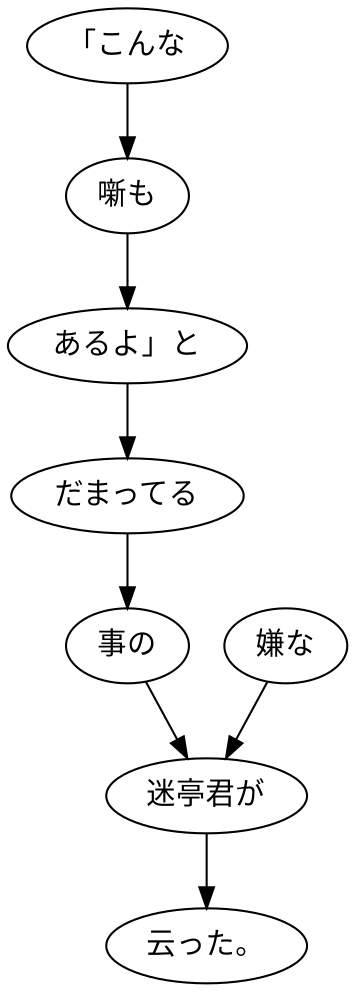digraph graph8533 {
	node0 [label="「こんな"];
	node1 [label="噺も"];
	node2 [label="あるよ」と"];
	node3 [label="だまってる"];
	node4 [label="事の"];
	node5 [label="嫌な"];
	node6 [label="迷亭君が"];
	node7 [label="云った。"];
	node0 -> node1;
	node1 -> node2;
	node2 -> node3;
	node3 -> node4;
	node4 -> node6;
	node5 -> node6;
	node6 -> node7;
}
